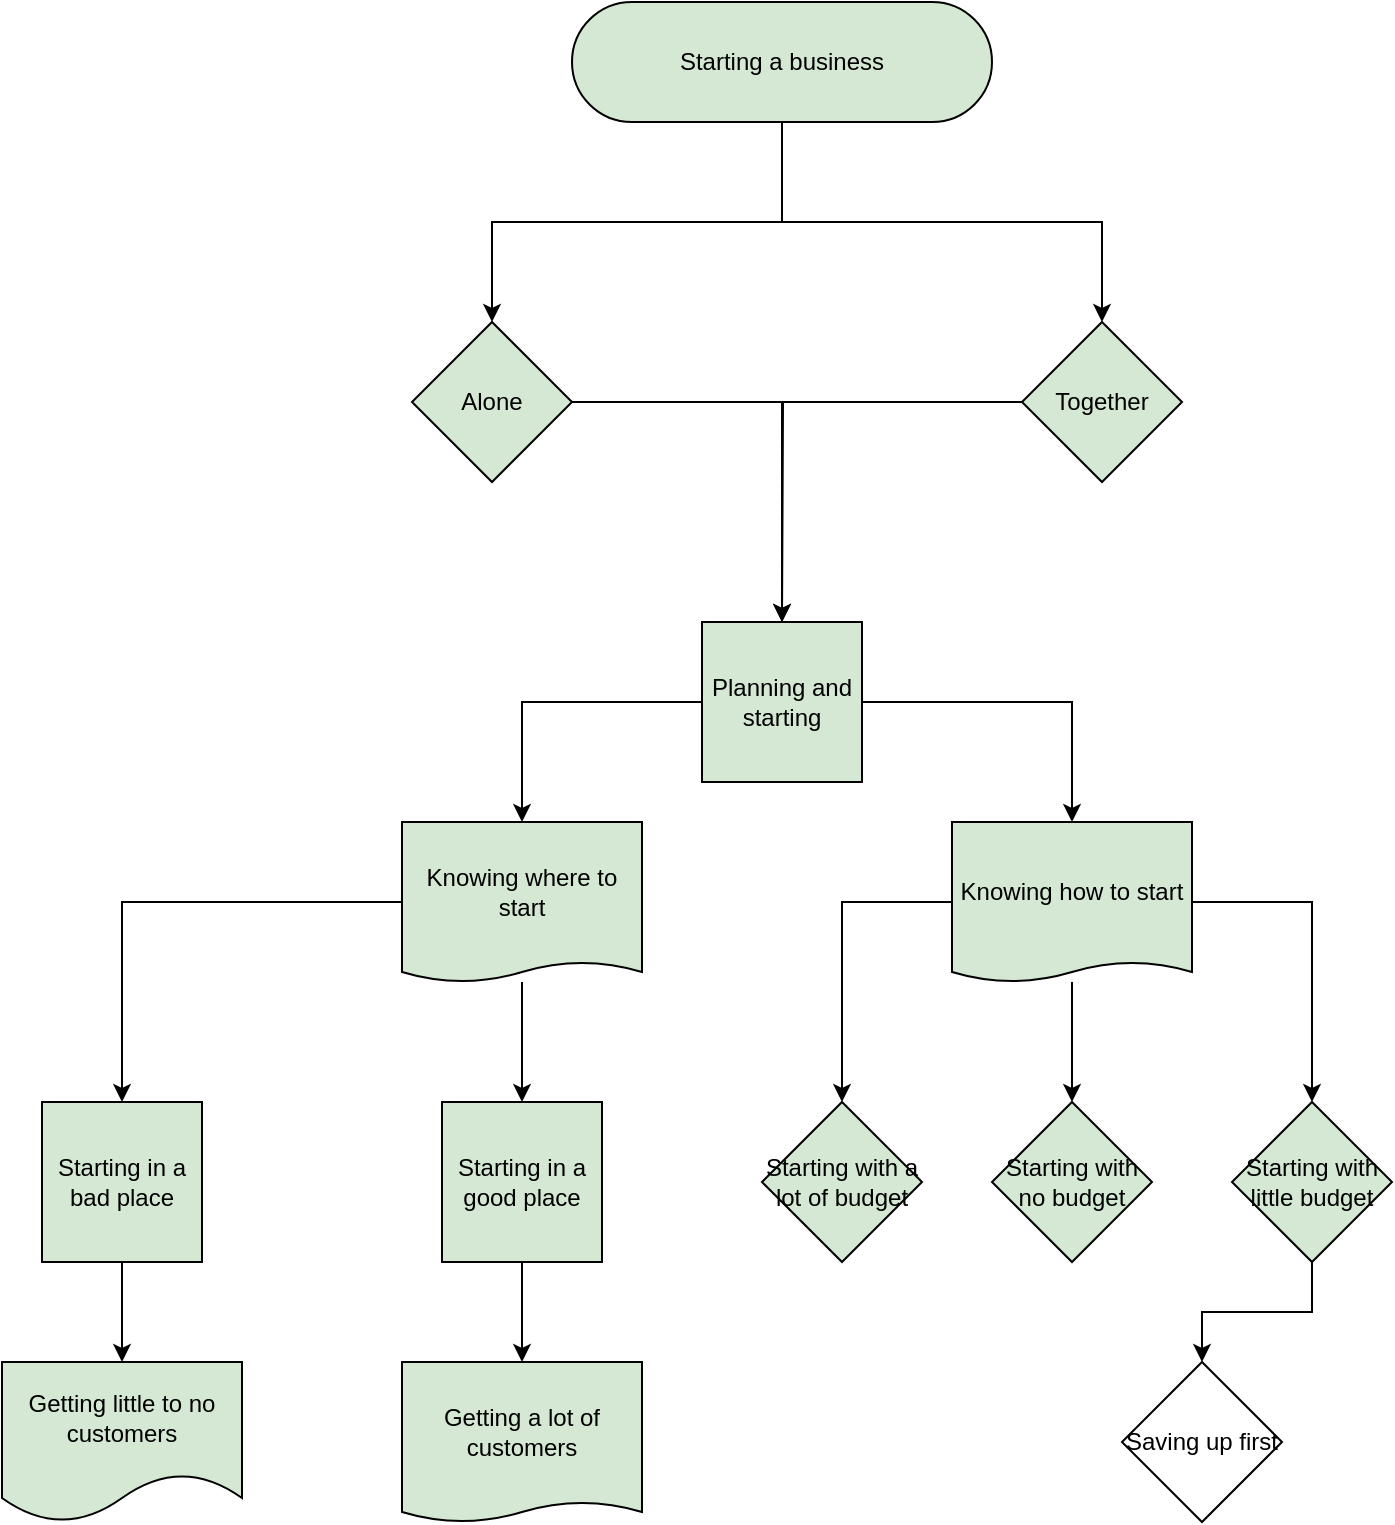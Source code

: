 <mxfile version="21.8.2" type="github">
  <diagram name="Page-1" id="FLkdHJrf84SCdrSjRrXB">
    <mxGraphModel dx="3187" dy="1756" grid="1" gridSize="10" guides="1" tooltips="1" connect="1" arrows="1" fold="1" page="1" pageScale="1" pageWidth="2339" pageHeight="3300" math="0" shadow="0">
      <root>
        <mxCell id="0" />
        <mxCell id="1" parent="0" />
        <mxCell id="XQU894oBWTa-VkMPR4PN-12" style="edgeStyle=orthogonalEdgeStyle;rounded=0;orthogonalLoop=1;jettySize=auto;html=1;entryX=0.5;entryY=0;entryDx=0;entryDy=0;fillColor=#d5e8d4;strokeColor=#000000;" edge="1" parent="1" source="XQU894oBWTa-VkMPR4PN-1" target="XQU894oBWTa-VkMPR4PN-9">
          <mxGeometry relative="1" as="geometry" />
        </mxCell>
        <mxCell id="XQU894oBWTa-VkMPR4PN-13" style="edgeStyle=orthogonalEdgeStyle;rounded=0;orthogonalLoop=1;jettySize=auto;html=1;entryX=0.5;entryY=0;entryDx=0;entryDy=0;fillColor=#d5e8d4;strokeColor=#000000;" edge="1" parent="1" source="XQU894oBWTa-VkMPR4PN-1" target="XQU894oBWTa-VkMPR4PN-8">
          <mxGeometry relative="1" as="geometry">
            <Array as="points">
              <mxPoint x="430" y="140" />
              <mxPoint x="590" y="140" />
            </Array>
          </mxGeometry>
        </mxCell>
        <mxCell id="XQU894oBWTa-VkMPR4PN-1" value="Starting a business" style="rounded=1;whiteSpace=wrap;html=1;arcSize=50;fillColor=#d5e8d4;strokeColor=#000000;" vertex="1" parent="1">
          <mxGeometry x="325" y="30" width="210" height="60" as="geometry" />
        </mxCell>
        <mxCell id="XQU894oBWTa-VkMPR4PN-31" style="edgeStyle=orthogonalEdgeStyle;rounded=0;orthogonalLoop=1;jettySize=auto;html=1;entryX=0.5;entryY=0;entryDx=0;entryDy=0;" edge="1" parent="1" source="XQU894oBWTa-VkMPR4PN-8" target="XQU894oBWTa-VkMPR4PN-30">
          <mxGeometry relative="1" as="geometry" />
        </mxCell>
        <mxCell id="XQU894oBWTa-VkMPR4PN-8" value="Together&lt;br&gt;" style="rhombus;whiteSpace=wrap;html=1;fillColor=#d5e8d4;strokeColor=#000000;" vertex="1" parent="1">
          <mxGeometry x="550" y="190" width="80" height="80" as="geometry" />
        </mxCell>
        <mxCell id="XQU894oBWTa-VkMPR4PN-32" style="edgeStyle=orthogonalEdgeStyle;rounded=0;orthogonalLoop=1;jettySize=auto;html=1;exitX=1;exitY=0.5;exitDx=0;exitDy=0;" edge="1" parent="1" source="XQU894oBWTa-VkMPR4PN-9">
          <mxGeometry relative="1" as="geometry">
            <mxPoint x="430.0" y="340" as="targetPoint" />
          </mxGeometry>
        </mxCell>
        <mxCell id="XQU894oBWTa-VkMPR4PN-9" value="Alone" style="rhombus;whiteSpace=wrap;html=1;fillColor=#d5e8d4;strokeColor=#000000;" vertex="1" parent="1">
          <mxGeometry x="245" y="190" width="80" height="80" as="geometry" />
        </mxCell>
        <mxCell id="XQU894oBWTa-VkMPR4PN-10" style="edgeStyle=orthogonalEdgeStyle;rounded=0;orthogonalLoop=1;jettySize=auto;html=1;entryX=0.5;entryY=0;entryDx=0;entryDy=0;fillColor=#d5e8d4;strokeColor=#000000;" edge="1" parent="1">
          <mxGeometry relative="1" as="geometry">
            <mxPoint x="275" y="160" as="sourcePoint" />
            <mxPoint x="275" y="160" as="targetPoint" />
          </mxGeometry>
        </mxCell>
        <mxCell id="XQU894oBWTa-VkMPR4PN-36" style="edgeStyle=orthogonalEdgeStyle;rounded=0;orthogonalLoop=1;jettySize=auto;html=1;entryX=0.5;entryY=0;entryDx=0;entryDy=0;" edge="1" parent="1" source="XQU894oBWTa-VkMPR4PN-30" target="XQU894oBWTa-VkMPR4PN-35">
          <mxGeometry relative="1" as="geometry" />
        </mxCell>
        <mxCell id="XQU894oBWTa-VkMPR4PN-37" style="edgeStyle=orthogonalEdgeStyle;rounded=0;orthogonalLoop=1;jettySize=auto;html=1;entryX=0.5;entryY=0;entryDx=0;entryDy=0;" edge="1" parent="1" source="XQU894oBWTa-VkMPR4PN-30" target="XQU894oBWTa-VkMPR4PN-33">
          <mxGeometry relative="1" as="geometry" />
        </mxCell>
        <mxCell id="XQU894oBWTa-VkMPR4PN-30" value="Planning and starting" style="whiteSpace=wrap;html=1;aspect=fixed;fillColor=#d5e8d4;strokeColor=#000000;" vertex="1" parent="1">
          <mxGeometry x="390" y="340" width="80" height="80" as="geometry" />
        </mxCell>
        <mxCell id="XQU894oBWTa-VkMPR4PN-39" style="edgeStyle=orthogonalEdgeStyle;rounded=0;orthogonalLoop=1;jettySize=auto;html=1;entryX=0.5;entryY=0;entryDx=0;entryDy=0;" edge="1" parent="1" source="XQU894oBWTa-VkMPR4PN-33" target="XQU894oBWTa-VkMPR4PN-38">
          <mxGeometry relative="1" as="geometry" />
        </mxCell>
        <mxCell id="XQU894oBWTa-VkMPR4PN-43" style="edgeStyle=orthogonalEdgeStyle;rounded=0;orthogonalLoop=1;jettySize=auto;html=1;entryX=0.5;entryY=0;entryDx=0;entryDy=0;" edge="1" parent="1" source="XQU894oBWTa-VkMPR4PN-33" target="XQU894oBWTa-VkMPR4PN-42">
          <mxGeometry relative="1" as="geometry" />
        </mxCell>
        <mxCell id="XQU894oBWTa-VkMPR4PN-33" value="Knowing where to start" style="shape=document;whiteSpace=wrap;html=1;boundedLbl=1;fillColor=#d5e8d4;strokeColor=#000000;size=0.125;" vertex="1" parent="1">
          <mxGeometry x="240" y="440" width="120" height="80" as="geometry" />
        </mxCell>
        <mxCell id="XQU894oBWTa-VkMPR4PN-53" style="edgeStyle=orthogonalEdgeStyle;rounded=0;orthogonalLoop=1;jettySize=auto;html=1;entryX=0.5;entryY=0;entryDx=0;entryDy=0;" edge="1" parent="1" source="XQU894oBWTa-VkMPR4PN-35" target="XQU894oBWTa-VkMPR4PN-48">
          <mxGeometry relative="1" as="geometry" />
        </mxCell>
        <mxCell id="XQU894oBWTa-VkMPR4PN-54" style="edgeStyle=orthogonalEdgeStyle;rounded=0;orthogonalLoop=1;jettySize=auto;html=1;entryX=0.5;entryY=0;entryDx=0;entryDy=0;" edge="1" parent="1" source="XQU894oBWTa-VkMPR4PN-35" target="XQU894oBWTa-VkMPR4PN-46">
          <mxGeometry relative="1" as="geometry" />
        </mxCell>
        <mxCell id="XQU894oBWTa-VkMPR4PN-55" style="edgeStyle=orthogonalEdgeStyle;rounded=0;orthogonalLoop=1;jettySize=auto;html=1;entryX=0.5;entryY=0;entryDx=0;entryDy=0;" edge="1" parent="1" source="XQU894oBWTa-VkMPR4PN-35" target="XQU894oBWTa-VkMPR4PN-47">
          <mxGeometry relative="1" as="geometry" />
        </mxCell>
        <mxCell id="XQU894oBWTa-VkMPR4PN-35" value="Knowing how to start" style="shape=document;whiteSpace=wrap;html=1;boundedLbl=1;fillColor=#d5e8d4;strokeColor=#000000;size=0.125;" vertex="1" parent="1">
          <mxGeometry x="515" y="440" width="120" height="80" as="geometry" />
        </mxCell>
        <mxCell id="XQU894oBWTa-VkMPR4PN-41" style="edgeStyle=orthogonalEdgeStyle;rounded=0;orthogonalLoop=1;jettySize=auto;html=1;entryX=0.5;entryY=0;entryDx=0;entryDy=0;" edge="1" parent="1" source="XQU894oBWTa-VkMPR4PN-38" target="XQU894oBWTa-VkMPR4PN-40">
          <mxGeometry relative="1" as="geometry" />
        </mxCell>
        <mxCell id="XQU894oBWTa-VkMPR4PN-38" value="Starting in a good place&lt;br&gt;" style="whiteSpace=wrap;html=1;aspect=fixed;fillColor=#d5e8d4;strokeColor=#000000;" vertex="1" parent="1">
          <mxGeometry x="260" y="580" width="80" height="80" as="geometry" />
        </mxCell>
        <mxCell id="XQU894oBWTa-VkMPR4PN-40" value="Getting a lot of customers" style="shape=document;whiteSpace=wrap;html=1;boundedLbl=1;fillColor=#d5e8d4;strokeColor=#000000;size=0.125;" vertex="1" parent="1">
          <mxGeometry x="240" y="710" width="120" height="80" as="geometry" />
        </mxCell>
        <mxCell id="XQU894oBWTa-VkMPR4PN-45" style="edgeStyle=orthogonalEdgeStyle;rounded=0;orthogonalLoop=1;jettySize=auto;html=1;entryX=0.5;entryY=0;entryDx=0;entryDy=0;" edge="1" parent="1" source="XQU894oBWTa-VkMPR4PN-42" target="XQU894oBWTa-VkMPR4PN-44">
          <mxGeometry relative="1" as="geometry" />
        </mxCell>
        <mxCell id="XQU894oBWTa-VkMPR4PN-42" value="Starting in a bad place" style="whiteSpace=wrap;html=1;aspect=fixed;fillColor=#d5e8d4;strokeColor=#000000;" vertex="1" parent="1">
          <mxGeometry x="60" y="580" width="80" height="80" as="geometry" />
        </mxCell>
        <mxCell id="XQU894oBWTa-VkMPR4PN-44" value="Getting little to no customers" style="shape=document;whiteSpace=wrap;html=1;boundedLbl=1;fillColor=#d5e8d4;strokeColor=#000000;" vertex="1" parent="1">
          <mxGeometry x="40" y="710" width="120" height="80" as="geometry" />
        </mxCell>
        <mxCell id="XQU894oBWTa-VkMPR4PN-46" value="Starting with no budget" style="rhombus;whiteSpace=wrap;html=1;fillColor=#d5e8d4;strokeColor=#000000;" vertex="1" parent="1">
          <mxGeometry x="535" y="580" width="80" height="80" as="geometry" />
        </mxCell>
        <mxCell id="XQU894oBWTa-VkMPR4PN-62" style="edgeStyle=orthogonalEdgeStyle;rounded=0;orthogonalLoop=1;jettySize=auto;html=1;entryX=0.5;entryY=0;entryDx=0;entryDy=0;" edge="1" parent="1" source="XQU894oBWTa-VkMPR4PN-47" target="XQU894oBWTa-VkMPR4PN-59">
          <mxGeometry relative="1" as="geometry" />
        </mxCell>
        <mxCell id="XQU894oBWTa-VkMPR4PN-47" value="Starting with little budget" style="rhombus;whiteSpace=wrap;html=1;fillColor=#d5e8d4;strokeColor=#000000;" vertex="1" parent="1">
          <mxGeometry x="655" y="580" width="80" height="80" as="geometry" />
        </mxCell>
        <mxCell id="XQU894oBWTa-VkMPR4PN-48" value="Starting with a lot of budget" style="rhombus;whiteSpace=wrap;html=1;fillColor=#d5e8d4;strokeColor=#000000;" vertex="1" parent="1">
          <mxGeometry x="420" y="580" width="80" height="80" as="geometry" />
        </mxCell>
        <mxCell id="XQU894oBWTa-VkMPR4PN-59" value="Saving up first" style="rhombus;whiteSpace=wrap;html=1;" vertex="1" parent="1">
          <mxGeometry x="600" y="710" width="80" height="80" as="geometry" />
        </mxCell>
      </root>
    </mxGraphModel>
  </diagram>
</mxfile>
